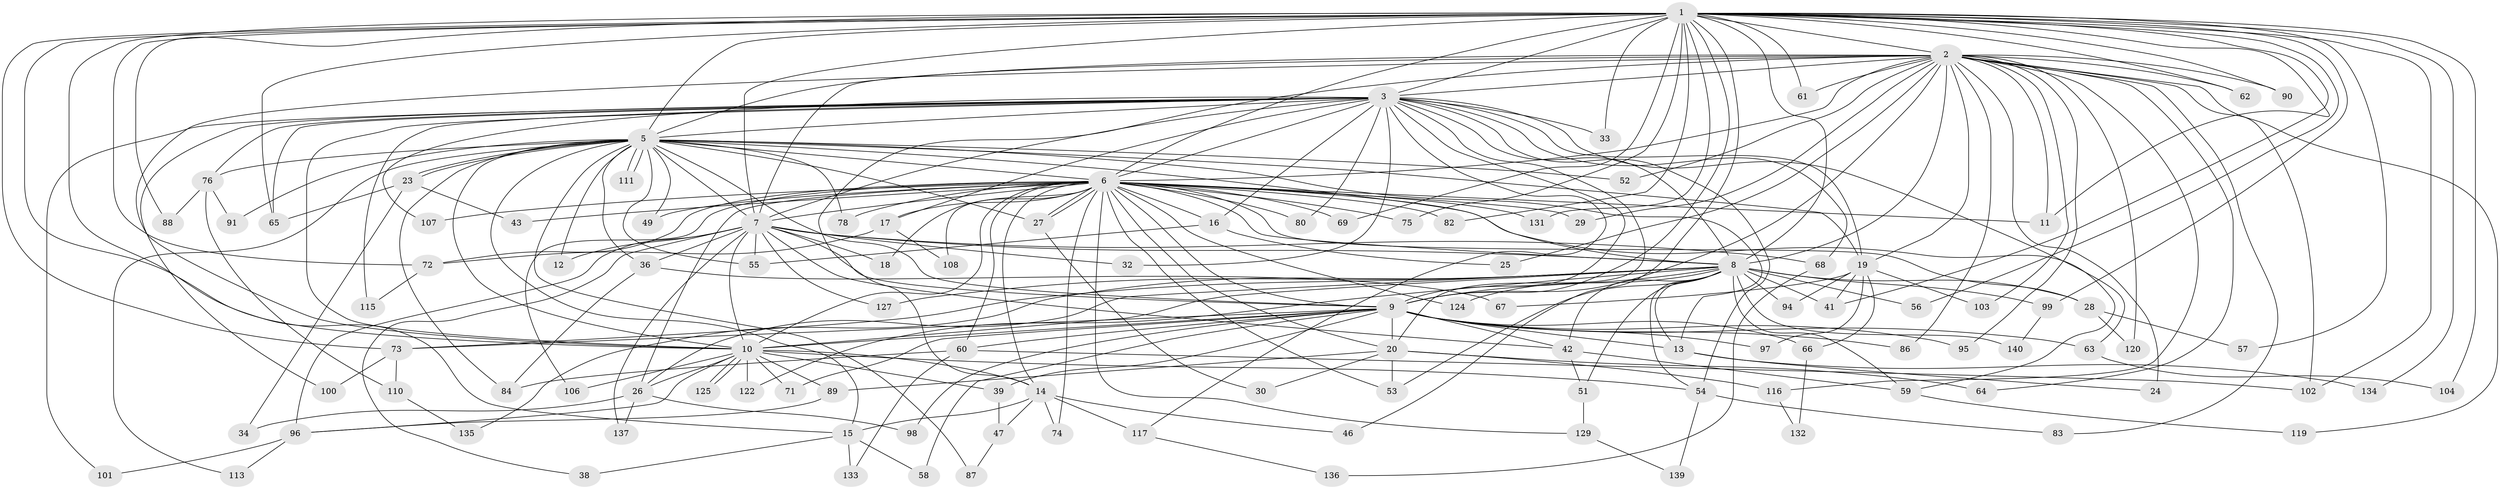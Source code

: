 // original degree distribution, {32: 0.007142857142857143, 29: 0.007142857142857143, 16: 0.007142857142857143, 20: 0.007142857142857143, 28: 0.007142857142857143, 41: 0.007142857142857143, 22: 0.007142857142857143, 27: 0.007142857142857143, 23: 0.007142857142857143, 21: 0.007142857142857143, 3: 0.19285714285714287, 2: 0.5785714285714286, 4: 0.07142857142857142, 6: 0.02857142857142857, 5: 0.05, 9: 0.007142857142857143}
// Generated by graph-tools (version 1.1) at 2025/41/03/06/25 10:41:39]
// undirected, 111 vertices, 260 edges
graph export_dot {
graph [start="1"]
  node [color=gray90,style=filled];
  1 [super="+79"];
  2 [super="+93"];
  3 [super="+4"];
  5 [super="+85"];
  6 [super="+44"];
  7 [super="+31"];
  8 [super="+109"];
  9 [super="+21"];
  10 [super="+50"];
  11 [super="+40"];
  12;
  13 [super="+35"];
  14 [super="+22"];
  15 [super="+114"];
  16;
  17;
  18;
  19 [super="+45"];
  20 [super="+37"];
  23;
  24;
  25;
  26 [super="+92"];
  27 [super="+81"];
  28 [super="+121"];
  29;
  30;
  32;
  33;
  34;
  36;
  38;
  39;
  41;
  42 [super="+48"];
  43;
  46;
  47;
  49;
  51;
  52;
  53 [super="+123"];
  54 [super="+70"];
  55 [super="+126"];
  56;
  57;
  58;
  59 [super="+77"];
  60 [super="+138"];
  61;
  62;
  63;
  64;
  65 [super="+105"];
  66;
  67;
  68;
  69;
  71;
  72 [super="+130"];
  73 [super="+128"];
  74;
  75;
  76;
  78;
  80;
  82;
  83;
  84 [super="+118"];
  86;
  87;
  88;
  89;
  90;
  91;
  94;
  95;
  96 [super="+112"];
  97;
  98;
  99;
  100;
  101;
  102;
  103;
  104;
  106;
  107;
  108;
  110;
  111;
  113;
  115;
  116;
  117;
  119;
  120;
  122;
  124;
  125;
  127;
  129;
  131;
  132;
  133;
  134;
  135;
  136;
  137;
  139;
  140;
  1 -- 2;
  1 -- 3 [weight=3];
  1 -- 5 [weight=2];
  1 -- 6;
  1 -- 7;
  1 -- 8;
  1 -- 9;
  1 -- 10;
  1 -- 11;
  1 -- 33;
  1 -- 41;
  1 -- 46;
  1 -- 56;
  1 -- 57;
  1 -- 61;
  1 -- 62;
  1 -- 65;
  1 -- 69;
  1 -- 75;
  1 -- 88;
  1 -- 90;
  1 -- 99;
  1 -- 102;
  1 -- 104;
  1 -- 131;
  1 -- 134;
  1 -- 82;
  1 -- 15;
  1 -- 73;
  1 -- 72;
  2 -- 3 [weight=2];
  2 -- 5;
  2 -- 6 [weight=2];
  2 -- 7;
  2 -- 8;
  2 -- 9;
  2 -- 10;
  2 -- 11;
  2 -- 14;
  2 -- 19;
  2 -- 24;
  2 -- 25;
  2 -- 29;
  2 -- 52;
  2 -- 61;
  2 -- 62;
  2 -- 64;
  2 -- 83;
  2 -- 86;
  2 -- 90;
  2 -- 95;
  2 -- 102;
  2 -- 103;
  2 -- 116;
  2 -- 119;
  2 -- 120;
  3 -- 5 [weight=2];
  3 -- 6 [weight=2];
  3 -- 7 [weight=2];
  3 -- 8 [weight=2];
  3 -- 9 [weight=2];
  3 -- 10 [weight=2];
  3 -- 16;
  3 -- 33;
  3 -- 63;
  3 -- 68;
  3 -- 80;
  3 -- 101;
  3 -- 115;
  3 -- 76;
  3 -- 17;
  3 -- 19;
  3 -- 20;
  3 -- 32;
  3 -- 100;
  3 -- 107;
  3 -- 117;
  3 -- 54;
  3 -- 65;
  5 -- 6;
  5 -- 7;
  5 -- 8;
  5 -- 9;
  5 -- 10;
  5 -- 12;
  5 -- 13;
  5 -- 15;
  5 -- 23;
  5 -- 23;
  5 -- 36;
  5 -- 49;
  5 -- 52;
  5 -- 76;
  5 -- 78;
  5 -- 87;
  5 -- 91;
  5 -- 111;
  5 -- 111;
  5 -- 113;
  5 -- 27;
  5 -- 84;
  5 -- 19;
  5 -- 55;
  6 -- 7;
  6 -- 8;
  6 -- 9;
  6 -- 10 [weight=2];
  6 -- 14;
  6 -- 16 [weight=2];
  6 -- 17;
  6 -- 18;
  6 -- 20;
  6 -- 26;
  6 -- 27;
  6 -- 27;
  6 -- 28 [weight=2];
  6 -- 29;
  6 -- 43;
  6 -- 49;
  6 -- 53;
  6 -- 59;
  6 -- 60;
  6 -- 69;
  6 -- 72;
  6 -- 74;
  6 -- 78;
  6 -- 80;
  6 -- 82;
  6 -- 106;
  6 -- 107;
  6 -- 108;
  6 -- 124;
  6 -- 129;
  6 -- 131;
  6 -- 75;
  6 -- 11;
  7 -- 8;
  7 -- 9 [weight=2];
  7 -- 10 [weight=2];
  7 -- 12;
  7 -- 18;
  7 -- 32;
  7 -- 36;
  7 -- 38;
  7 -- 55;
  7 -- 68;
  7 -- 127;
  7 -- 137;
  7 -- 96;
  7 -- 42;
  8 -- 9;
  8 -- 10;
  8 -- 26;
  8 -- 28;
  8 -- 42;
  8 -- 51;
  8 -- 54;
  8 -- 56;
  8 -- 73;
  8 -- 94;
  8 -- 99;
  8 -- 122;
  8 -- 124;
  8 -- 127;
  8 -- 135;
  8 -- 140;
  8 -- 41;
  8 -- 13;
  8 -- 59;
  8 -- 53;
  9 -- 10;
  9 -- 13;
  9 -- 39;
  9 -- 42;
  9 -- 58;
  9 -- 60;
  9 -- 63;
  9 -- 66;
  9 -- 71;
  9 -- 86;
  9 -- 95;
  9 -- 97;
  9 -- 98;
  9 -- 73;
  9 -- 20;
  10 -- 39;
  10 -- 71;
  10 -- 96;
  10 -- 106;
  10 -- 122;
  10 -- 125;
  10 -- 125;
  10 -- 89;
  10 -- 26;
  10 -- 54;
  10 -- 14;
  13 -- 24;
  13 -- 134;
  14 -- 15;
  14 -- 46;
  14 -- 74;
  14 -- 117;
  14 -- 47;
  15 -- 38;
  15 -- 58;
  15 -- 133;
  16 -- 25;
  16 -- 55;
  17 -- 72;
  17 -- 108;
  19 -- 41;
  19 -- 66;
  19 -- 67;
  19 -- 94;
  19 -- 97;
  19 -- 103;
  20 -- 30;
  20 -- 53;
  20 -- 116;
  20 -- 64;
  20 -- 89;
  23 -- 34;
  23 -- 43;
  23 -- 65;
  26 -- 34;
  26 -- 98;
  26 -- 137;
  27 -- 30;
  28 -- 57;
  28 -- 120;
  36 -- 67;
  36 -- 84;
  39 -- 47;
  42 -- 51;
  42 -- 59;
  47 -- 87;
  51 -- 129;
  54 -- 139;
  54 -- 83;
  59 -- 119;
  60 -- 84;
  60 -- 133;
  60 -- 102;
  63 -- 104;
  66 -- 132;
  68 -- 136;
  72 -- 115;
  73 -- 100;
  73 -- 110;
  76 -- 88;
  76 -- 91;
  76 -- 110;
  89 -- 96;
  96 -- 101;
  96 -- 113;
  99 -- 140;
  110 -- 135;
  116 -- 132;
  117 -- 136;
  129 -- 139;
}
